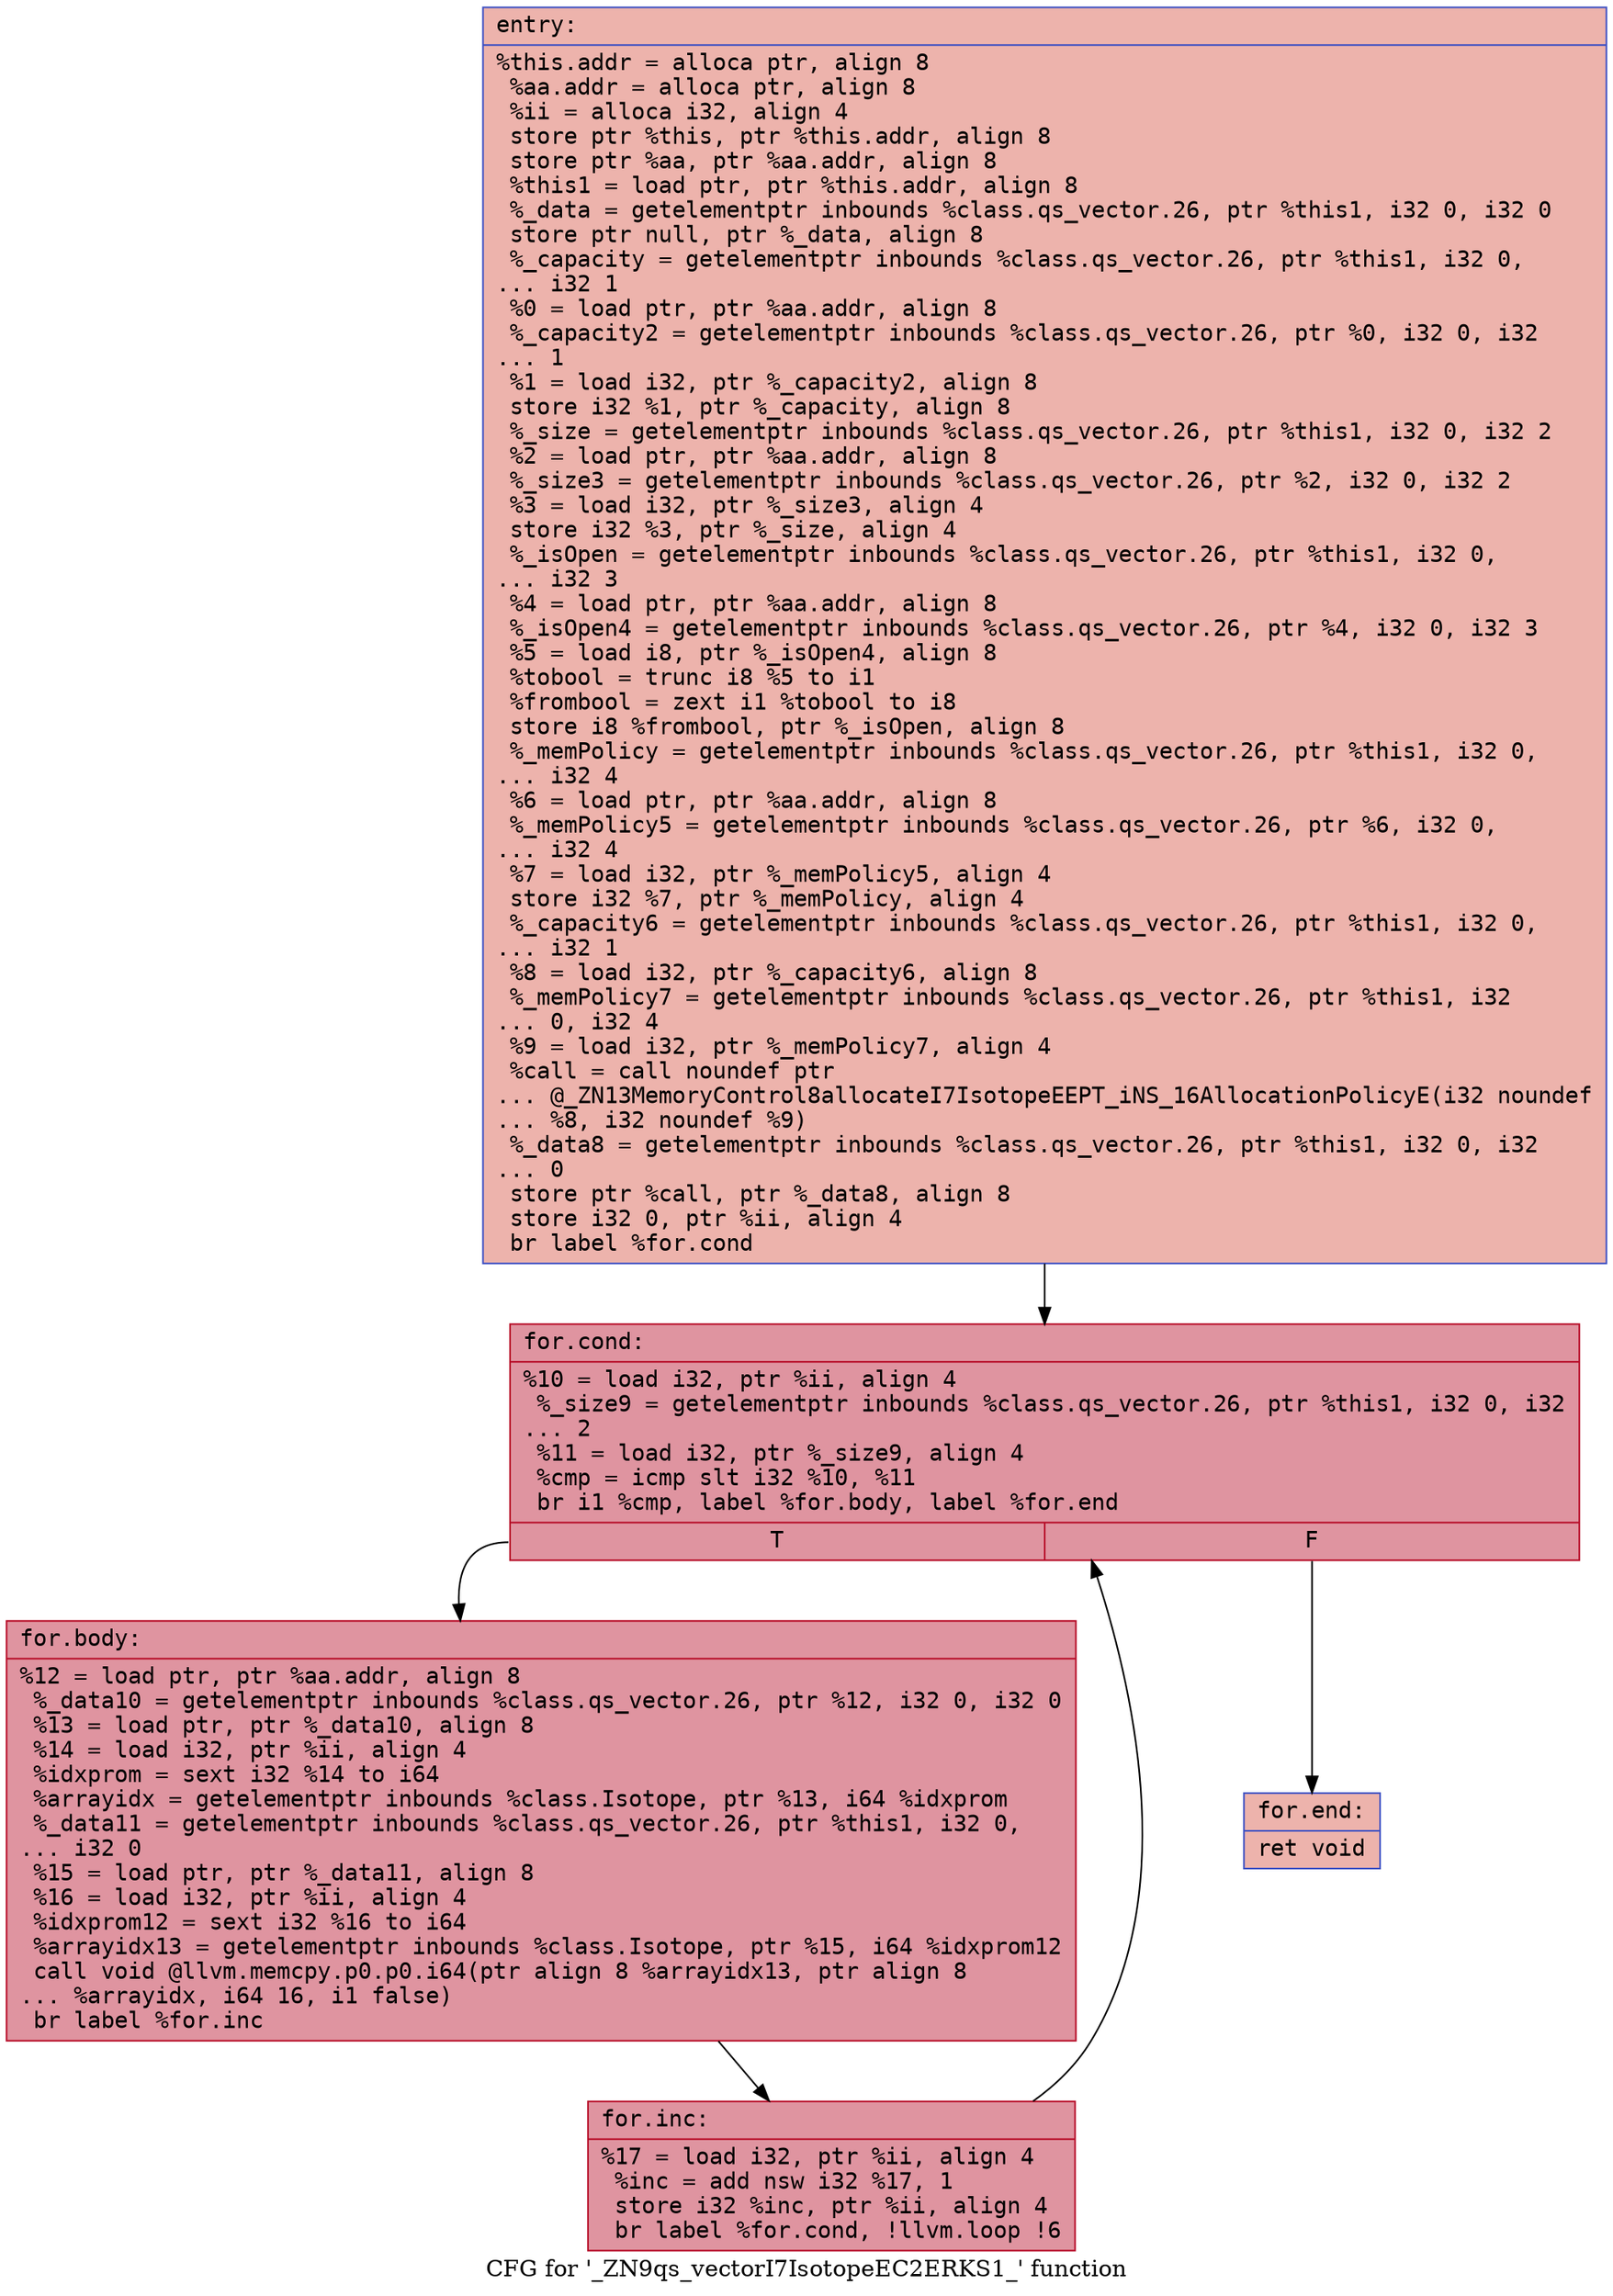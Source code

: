 digraph "CFG for '_ZN9qs_vectorI7IsotopeEC2ERKS1_' function" {
	label="CFG for '_ZN9qs_vectorI7IsotopeEC2ERKS1_' function";

	Node0x55dab4773ed0 [shape=record,color="#3d50c3ff", style=filled, fillcolor="#d6524470" fontname="Courier",label="{entry:\l|  %this.addr = alloca ptr, align 8\l  %aa.addr = alloca ptr, align 8\l  %ii = alloca i32, align 4\l  store ptr %this, ptr %this.addr, align 8\l  store ptr %aa, ptr %aa.addr, align 8\l  %this1 = load ptr, ptr %this.addr, align 8\l  %_data = getelementptr inbounds %class.qs_vector.26, ptr %this1, i32 0, i32 0\l  store ptr null, ptr %_data, align 8\l  %_capacity = getelementptr inbounds %class.qs_vector.26, ptr %this1, i32 0,\l... i32 1\l  %0 = load ptr, ptr %aa.addr, align 8\l  %_capacity2 = getelementptr inbounds %class.qs_vector.26, ptr %0, i32 0, i32\l... 1\l  %1 = load i32, ptr %_capacity2, align 8\l  store i32 %1, ptr %_capacity, align 8\l  %_size = getelementptr inbounds %class.qs_vector.26, ptr %this1, i32 0, i32 2\l  %2 = load ptr, ptr %aa.addr, align 8\l  %_size3 = getelementptr inbounds %class.qs_vector.26, ptr %2, i32 0, i32 2\l  %3 = load i32, ptr %_size3, align 4\l  store i32 %3, ptr %_size, align 4\l  %_isOpen = getelementptr inbounds %class.qs_vector.26, ptr %this1, i32 0,\l... i32 3\l  %4 = load ptr, ptr %aa.addr, align 8\l  %_isOpen4 = getelementptr inbounds %class.qs_vector.26, ptr %4, i32 0, i32 3\l  %5 = load i8, ptr %_isOpen4, align 8\l  %tobool = trunc i8 %5 to i1\l  %frombool = zext i1 %tobool to i8\l  store i8 %frombool, ptr %_isOpen, align 8\l  %_memPolicy = getelementptr inbounds %class.qs_vector.26, ptr %this1, i32 0,\l... i32 4\l  %6 = load ptr, ptr %aa.addr, align 8\l  %_memPolicy5 = getelementptr inbounds %class.qs_vector.26, ptr %6, i32 0,\l... i32 4\l  %7 = load i32, ptr %_memPolicy5, align 4\l  store i32 %7, ptr %_memPolicy, align 4\l  %_capacity6 = getelementptr inbounds %class.qs_vector.26, ptr %this1, i32 0,\l... i32 1\l  %8 = load i32, ptr %_capacity6, align 8\l  %_memPolicy7 = getelementptr inbounds %class.qs_vector.26, ptr %this1, i32\l... 0, i32 4\l  %9 = load i32, ptr %_memPolicy7, align 4\l  %call = call noundef ptr\l... @_ZN13MemoryControl8allocateI7IsotopeEEPT_iNS_16AllocationPolicyE(i32 noundef\l... %8, i32 noundef %9)\l  %_data8 = getelementptr inbounds %class.qs_vector.26, ptr %this1, i32 0, i32\l... 0\l  store ptr %call, ptr %_data8, align 8\l  store i32 0, ptr %ii, align 4\l  br label %for.cond\l}"];
	Node0x55dab4773ed0 -> Node0x55dab47756f0[tooltip="entry -> for.cond\nProbability 100.00%" ];
	Node0x55dab47756f0 [shape=record,color="#b70d28ff", style=filled, fillcolor="#b70d2870" fontname="Courier",label="{for.cond:\l|  %10 = load i32, ptr %ii, align 4\l  %_size9 = getelementptr inbounds %class.qs_vector.26, ptr %this1, i32 0, i32\l... 2\l  %11 = load i32, ptr %_size9, align 4\l  %cmp = icmp slt i32 %10, %11\l  br i1 %cmp, label %for.body, label %for.end\l|{<s0>T|<s1>F}}"];
	Node0x55dab47756f0:s0 -> Node0x55dab4774b30[tooltip="for.cond -> for.body\nProbability 96.88%" ];
	Node0x55dab47756f0:s1 -> Node0x55dab4774bb0[tooltip="for.cond -> for.end\nProbability 3.12%" ];
	Node0x55dab4774b30 [shape=record,color="#b70d28ff", style=filled, fillcolor="#b70d2870" fontname="Courier",label="{for.body:\l|  %12 = load ptr, ptr %aa.addr, align 8\l  %_data10 = getelementptr inbounds %class.qs_vector.26, ptr %12, i32 0, i32 0\l  %13 = load ptr, ptr %_data10, align 8\l  %14 = load i32, ptr %ii, align 4\l  %idxprom = sext i32 %14 to i64\l  %arrayidx = getelementptr inbounds %class.Isotope, ptr %13, i64 %idxprom\l  %_data11 = getelementptr inbounds %class.qs_vector.26, ptr %this1, i32 0,\l... i32 0\l  %15 = load ptr, ptr %_data11, align 8\l  %16 = load i32, ptr %ii, align 4\l  %idxprom12 = sext i32 %16 to i64\l  %arrayidx13 = getelementptr inbounds %class.Isotope, ptr %15, i64 %idxprom12\l  call void @llvm.memcpy.p0.p0.i64(ptr align 8 %arrayidx13, ptr align 8\l... %arrayidx, i64 16, i1 false)\l  br label %for.inc\l}"];
	Node0x55dab4774b30 -> Node0x55dab47769e0[tooltip="for.body -> for.inc\nProbability 100.00%" ];
	Node0x55dab47769e0 [shape=record,color="#b70d28ff", style=filled, fillcolor="#b70d2870" fontname="Courier",label="{for.inc:\l|  %17 = load i32, ptr %ii, align 4\l  %inc = add nsw i32 %17, 1\l  store i32 %inc, ptr %ii, align 4\l  br label %for.cond, !llvm.loop !6\l}"];
	Node0x55dab47769e0 -> Node0x55dab47756f0[tooltip="for.inc -> for.cond\nProbability 100.00%" ];
	Node0x55dab4774bb0 [shape=record,color="#3d50c3ff", style=filled, fillcolor="#d6524470" fontname="Courier",label="{for.end:\l|  ret void\l}"];
}
